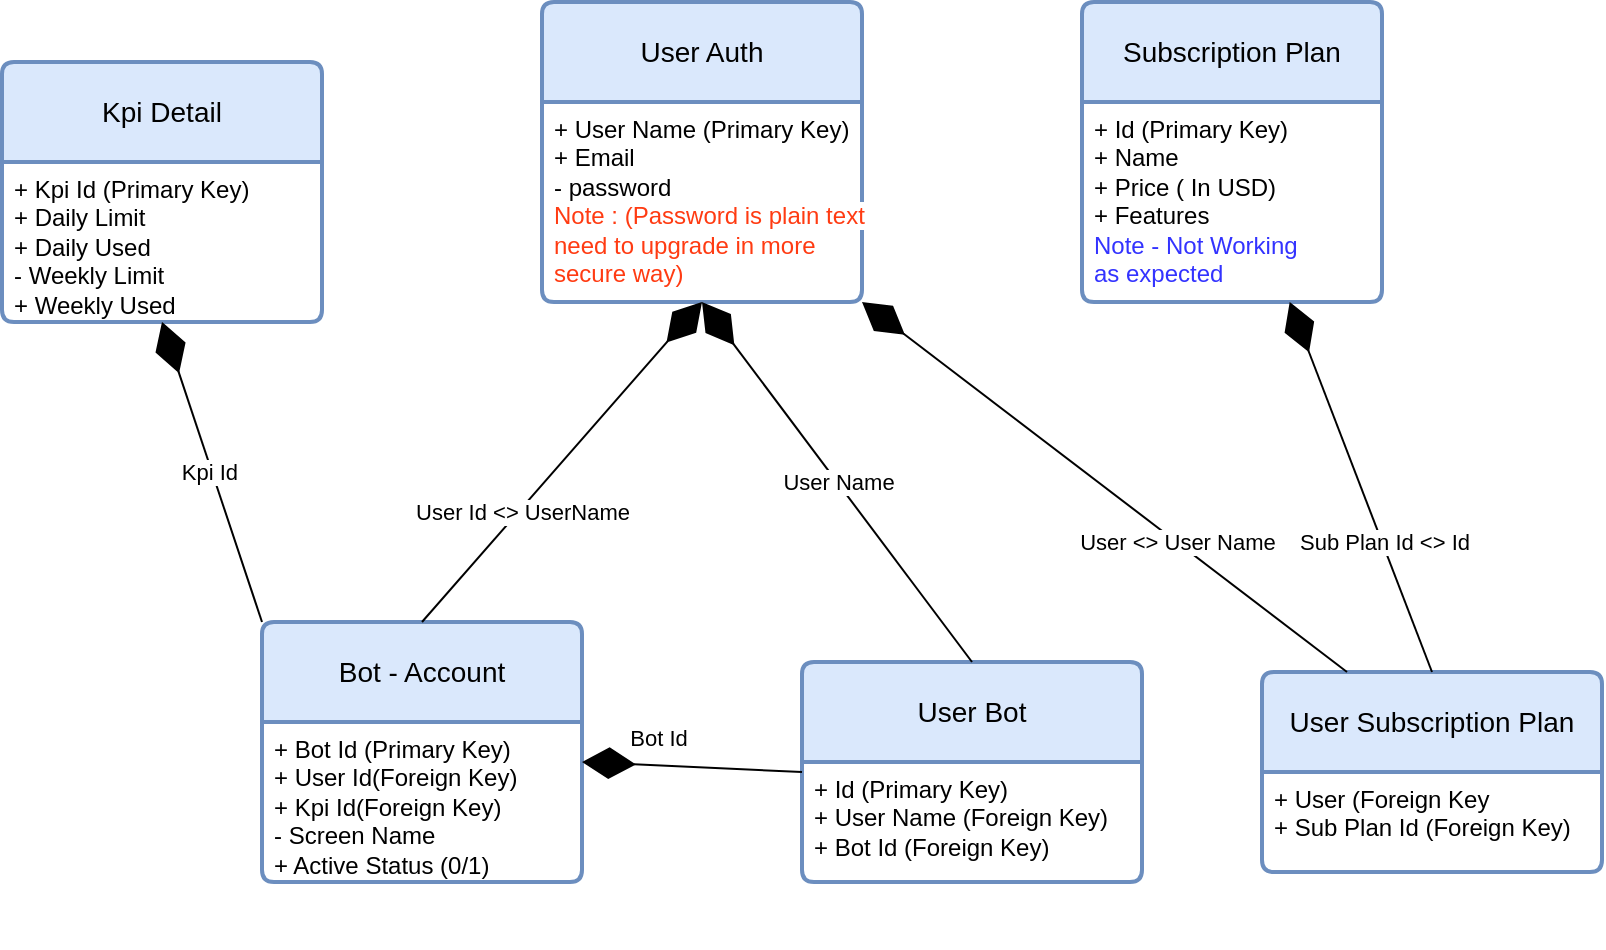 <mxfile>
    <diagram id="4IqVqJ3qe1qflXc3MjRU" name="Page-1">
        <mxGraphModel dx="1614" dy="1710" grid="1" gridSize="10" guides="1" tooltips="1" connect="1" arrows="1" fold="1" page="1" pageScale="1" pageWidth="827" pageHeight="1169" math="0" shadow="0">
            <root>
                <mxCell id="0"/>
                <mxCell id="1" parent="0"/>
                <mxCell id="2" value="Bot - Account" style="swimlane;childLayout=stackLayout;horizontal=1;startSize=50;horizontalStack=0;rounded=1;fontSize=14;fontStyle=0;strokeWidth=2;resizeParent=0;resizeLast=1;shadow=0;dashed=0;align=center;arcSize=4;whiteSpace=wrap;html=1;fillColor=#dae8fc;strokeColor=#6c8ebf;" vertex="1" parent="1">
                    <mxGeometry x="120" y="310" width="160" height="130" as="geometry">
                        <mxRectangle x="150" y="230" width="120" height="50" as="alternateBounds"/>
                    </mxGeometry>
                </mxCell>
                <mxCell id="3" value="+ Bot Id (Primary Key)&lt;div&gt;+ User Id(Foreign Key)&lt;br&gt;+ Kpi Id(Foreign Key)&lt;br&gt;- Screen Name&amp;nbsp;&lt;/div&gt;&lt;div&gt;+ Active Status (0/1)&lt;/div&gt;&lt;div&gt;&lt;br&gt;&lt;/div&gt;" style="align=left;strokeColor=none;fillColor=none;spacingLeft=4;fontSize=12;verticalAlign=top;resizable=0;rotatable=0;part=1;html=1;" vertex="1" parent="2">
                    <mxGeometry y="50" width="160" height="80" as="geometry"/>
                </mxCell>
                <mxCell id="7" value="User Auth" style="swimlane;childLayout=stackLayout;horizontal=1;startSize=50;horizontalStack=0;rounded=1;fontSize=14;fontStyle=0;strokeWidth=2;resizeParent=0;resizeLast=1;shadow=0;dashed=0;align=center;arcSize=4;whiteSpace=wrap;html=1;fillColor=#dae8fc;strokeColor=#6c8ebf;" vertex="1" parent="1">
                    <mxGeometry x="260" width="160" height="150" as="geometry">
                        <mxRectangle x="260" width="120" height="50" as="alternateBounds"/>
                    </mxGeometry>
                </mxCell>
                <mxCell id="8" value="+ User Name (Primary Key)&lt;div&gt;+ Email&amp;nbsp;&lt;/div&gt;&lt;div&gt;- password&lt;/div&gt;&lt;div&gt;&lt;span style=&quot;background-color: light-dark(#ffffff, var(--ge-dark-color, #121212));&quot;&gt;&lt;font style=&quot;color: rgb(255, 59, 18);&quot;&gt;Note : (Password is plain text&amp;nbsp;&lt;/font&gt;&lt;/span&gt;&lt;/div&gt;&lt;div&gt;&lt;span style=&quot;background-color: light-dark(#ffffff, var(--ge-dark-color, #121212));&quot;&gt;&lt;font style=&quot;color: rgb(255, 59, 18);&quot;&gt;need to upgrade in more&amp;nbsp;&lt;/font&gt;&lt;/span&gt;&lt;/div&gt;&lt;div&gt;&lt;span style=&quot;background-color: light-dark(#ffffff, var(--ge-dark-color, #121212));&quot;&gt;&lt;font style=&quot;color: rgb(255, 59, 18);&quot;&gt;secure way)&lt;/font&gt;&lt;/span&gt;&amp;nbsp; &amp;nbsp;&lt;/div&gt;" style="align=left;strokeColor=none;fillColor=none;spacingLeft=4;fontSize=12;verticalAlign=top;resizable=0;rotatable=0;part=1;html=1;" vertex="1" parent="7">
                    <mxGeometry y="50" width="160" height="100" as="geometry"/>
                </mxCell>
                <mxCell id="9" value="" style="endArrow=diamondThin;endFill=1;endSize=24;html=1;entryX=0.5;entryY=1;entryDx=0;entryDy=0;exitX=0.5;exitY=0;exitDx=0;exitDy=0;" edge="1" parent="1" source="2" target="7">
                    <mxGeometry width="160" relative="1" as="geometry">
                        <mxPoint x="170" y="270" as="sourcePoint"/>
                        <mxPoint x="270" y="270" as="targetPoint"/>
                    </mxGeometry>
                </mxCell>
                <mxCell id="11" value="User Id &amp;lt;&amp;gt; UserName" style="edgeLabel;html=1;align=center;verticalAlign=middle;resizable=0;points=[];" vertex="1" connectable="0" parent="9">
                    <mxGeometry x="-0.306" y="-1" relative="1" as="geometry">
                        <mxPoint as="offset"/>
                    </mxGeometry>
                </mxCell>
                <mxCell id="13" value="Kpi Detail" style="swimlane;childLayout=stackLayout;horizontal=1;startSize=50;horizontalStack=0;rounded=1;fontSize=14;fontStyle=0;strokeWidth=2;resizeParent=0;resizeLast=1;shadow=0;dashed=0;align=center;arcSize=4;whiteSpace=wrap;html=1;fillColor=#dae8fc;strokeColor=#6c8ebf;" vertex="1" parent="1">
                    <mxGeometry x="-10" y="30" width="160" height="130" as="geometry">
                        <mxRectangle x="10" y="100" width="110" height="40" as="alternateBounds"/>
                    </mxGeometry>
                </mxCell>
                <mxCell id="14" value="+ Kpi Id (Primary Key)&lt;div&gt;+ Daily Limit&lt;/div&gt;&lt;div&gt;+ Daily Used&amp;nbsp;&lt;/div&gt;&lt;div&gt;- Weekly Limit&lt;/div&gt;&lt;div&gt;+ Weekly Used&lt;span style=&quot;background-color: transparent;&quot;&gt;&amp;nbsp;&amp;nbsp;&lt;/span&gt;&lt;/div&gt;" style="align=left;strokeColor=none;fillColor=none;spacingLeft=4;fontSize=12;verticalAlign=top;resizable=0;rotatable=0;part=1;html=1;" vertex="1" parent="13">
                    <mxGeometry y="50" width="160" height="80" as="geometry"/>
                </mxCell>
                <mxCell id="16" value="Kpi Id&amp;nbsp;" style="endArrow=diamondThin;endFill=1;endSize=24;html=1;exitX=0;exitY=0;exitDx=0;exitDy=0;entryX=0.5;entryY=1;entryDx=0;entryDy=0;" edge="1" parent="1" source="2" target="14">
                    <mxGeometry width="160" relative="1" as="geometry">
                        <mxPoint x="600" y="330" as="sourcePoint"/>
                        <mxPoint x="100" y="200" as="targetPoint"/>
                        <Array as="points"/>
                    </mxGeometry>
                </mxCell>
                <mxCell id="17" value="Subscription Plan" style="swimlane;childLayout=stackLayout;horizontal=1;startSize=50;horizontalStack=0;rounded=1;fontSize=14;fontStyle=0;strokeWidth=2;resizeParent=0;resizeLast=1;shadow=0;dashed=0;align=center;arcSize=4;whiteSpace=wrap;html=1;fillColor=#dae8fc;strokeColor=#6c8ebf;" vertex="1" parent="1">
                    <mxGeometry x="530" width="150" height="150" as="geometry">
                        <mxRectangle x="530" width="120" height="50" as="alternateBounds"/>
                    </mxGeometry>
                </mxCell>
                <mxCell id="18" value="+ Id (Primary Key)&lt;div&gt;+ Name&lt;br&gt;+ Price ( In USD)&lt;br&gt;+ Features&lt;/div&gt;&lt;div&gt;&lt;font style=&quot;color: rgb(51, 51, 255);&quot;&gt;Note - Not Working&amp;nbsp;&lt;/font&gt;&lt;/div&gt;&lt;div&gt;&lt;font style=&quot;color: rgb(51, 51, 255);&quot;&gt;as expected&lt;/font&gt;&amp;nbsp;&lt;/div&gt;&lt;div&gt;&lt;br&gt;&lt;/div&gt;&lt;div&gt;&lt;br&gt;&lt;/div&gt;" style="align=left;strokeColor=none;fillColor=none;spacingLeft=4;fontSize=12;verticalAlign=top;resizable=0;rotatable=0;part=1;html=1;" vertex="1" parent="17">
                    <mxGeometry y="50" width="150" height="100" as="geometry"/>
                </mxCell>
                <mxCell id="20" value="User Subscription Plan" style="swimlane;childLayout=stackLayout;horizontal=1;startSize=50;horizontalStack=0;rounded=1;fontSize=14;fontStyle=0;strokeWidth=2;resizeParent=0;resizeLast=1;shadow=0;dashed=0;align=center;arcSize=4;whiteSpace=wrap;html=1;fillColor=#dae8fc;strokeColor=#6c8ebf;" vertex="1" parent="1">
                    <mxGeometry x="620" y="335" width="170" height="100" as="geometry">
                        <mxRectangle x="600" y="240" width="120" height="50" as="alternateBounds"/>
                    </mxGeometry>
                </mxCell>
                <mxCell id="21" value="+ User (Foreign Key&lt;div&gt;+ Sub Plan Id (Foreign Key)&lt;br&gt;&lt;span style=&quot;background-color: transparent;&quot;&gt;&amp;nbsp;&lt;/span&gt;&lt;/div&gt;&lt;div&gt;&lt;br&gt;&lt;/div&gt;&lt;div&gt;&lt;br&gt;&lt;/div&gt;" style="align=left;strokeColor=none;fillColor=none;spacingLeft=4;fontSize=12;verticalAlign=top;resizable=0;rotatable=0;part=1;html=1;" vertex="1" parent="20">
                    <mxGeometry y="50" width="170" height="50" as="geometry"/>
                </mxCell>
                <mxCell id="22" value="" style="endArrow=diamondThin;endFill=1;endSize=24;html=1;exitX=0.5;exitY=0;exitDx=0;exitDy=0;" edge="1" parent="1" source="20" target="17">
                    <mxGeometry width="160" relative="1" as="geometry">
                        <mxPoint x="120" y="590" as="sourcePoint"/>
                        <mxPoint x="290" y="770" as="targetPoint"/>
                    </mxGeometry>
                </mxCell>
                <mxCell id="23" value="Sub Plan Id &amp;lt;&amp;gt; Id" style="edgeLabel;html=1;align=center;verticalAlign=middle;resizable=0;points=[];" vertex="1" connectable="0" parent="22">
                    <mxGeometry x="-0.306" y="-1" relative="1" as="geometry">
                        <mxPoint as="offset"/>
                    </mxGeometry>
                </mxCell>
                <mxCell id="24" value="" style="endArrow=diamondThin;endFill=1;endSize=24;html=1;entryX=1;entryY=1;entryDx=0;entryDy=0;exitX=0.25;exitY=0;exitDx=0;exitDy=0;" edge="1" parent="1" source="20" target="7">
                    <mxGeometry width="160" relative="1" as="geometry">
                        <mxPoint x="550" y="620" as="sourcePoint"/>
                        <mxPoint x="493" y="510" as="targetPoint"/>
                    </mxGeometry>
                </mxCell>
                <mxCell id="25" value="User &amp;lt;&amp;gt; User Name&amp;nbsp;" style="edgeLabel;html=1;align=center;verticalAlign=middle;resizable=0;points=[];" vertex="1" connectable="0" parent="24">
                    <mxGeometry x="-0.306" y="-1" relative="1" as="geometry">
                        <mxPoint as="offset"/>
                    </mxGeometry>
                </mxCell>
                <mxCell id="26" value="User Bot" style="swimlane;childLayout=stackLayout;horizontal=1;startSize=50;horizontalStack=0;rounded=1;fontSize=14;fontStyle=0;strokeWidth=2;resizeParent=0;resizeLast=1;shadow=0;dashed=0;align=center;arcSize=4;whiteSpace=wrap;html=1;fillColor=#dae8fc;strokeColor=#6c8ebf;" vertex="1" parent="1">
                    <mxGeometry x="390" y="330" width="170" height="110" as="geometry">
                        <mxRectangle x="410" y="230" width="120" height="50" as="alternateBounds"/>
                    </mxGeometry>
                </mxCell>
                <mxCell id="27" value="+ Id (Primary Key)&lt;div&gt;+ User Name (Foreign Key)&lt;br&gt;+ Bot Id (Foreign Key)&lt;/div&gt;&lt;div&gt;&lt;br&gt;&lt;/div&gt;&lt;div&gt;&lt;br&gt;&lt;/div&gt;&lt;div&gt;&lt;br&gt;&lt;/div&gt;" style="align=left;strokeColor=none;fillColor=none;spacingLeft=4;fontSize=12;verticalAlign=top;resizable=0;rotatable=0;part=1;html=1;" vertex="1" parent="26">
                    <mxGeometry y="50" width="170" height="60" as="geometry"/>
                </mxCell>
                <mxCell id="28" value="Bot Id" style="endArrow=diamondThin;endFill=1;endSize=24;html=1;exitX=0;exitY=0.5;exitDx=0;exitDy=0;entryX=1;entryY=0.25;entryDx=0;entryDy=0;" edge="1" parent="1" source="26" target="3">
                    <mxGeometry x="0.321" y="-14" width="160" relative="1" as="geometry">
                        <mxPoint x="250" y="250" as="sourcePoint"/>
                        <mxPoint x="340" y="230" as="targetPoint"/>
                        <Array as="points"/>
                        <mxPoint as="offset"/>
                    </mxGeometry>
                </mxCell>
                <mxCell id="29" value="User Name" style="endArrow=diamondThin;endFill=1;endSize=24;html=1;exitX=0.5;exitY=0;exitDx=0;exitDy=0;entryX=0.5;entryY=1;entryDx=0;entryDy=0;" edge="1" parent="1" source="26" target="7">
                    <mxGeometry width="160" relative="1" as="geometry">
                        <mxPoint x="200" y="350" as="sourcePoint"/>
                        <mxPoint x="190" y="300" as="targetPoint"/>
                        <Array as="points"/>
                    </mxGeometry>
                </mxCell>
            </root>
        </mxGraphModel>
    </diagram>
</mxfile>